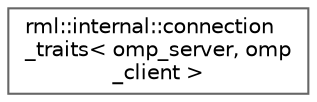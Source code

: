 digraph "类继承关系图"
{
 // LATEX_PDF_SIZE
  bgcolor="transparent";
  edge [fontname=Helvetica,fontsize=10,labelfontname=Helvetica,labelfontsize=10];
  node [fontname=Helvetica,fontsize=10,shape=box,height=0.2,width=0.4];
  rankdir="LR";
  Node0 [id="Node000000",label="rml::internal::connection\l_traits\< omp_server, omp\l_client \>",height=0.2,width=0.4,color="grey40", fillcolor="white", style="filled",URL="$structrml_1_1internal_1_1connection__traits_3_01omp__server_00_01omp__client_01_4.html",tooltip=" "];
}
